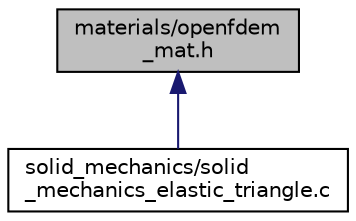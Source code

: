 digraph "materials/openfdem_mat.h"
{
 // LATEX_PDF_SIZE
  edge [fontname="Helvetica",fontsize="10",labelfontname="Helvetica",labelfontsize="10"];
  node [fontname="Helvetica",fontsize="10",shape=record];
  Node1 [label="materials/openfdem\l_mat.h",height=0.2,width=0.4,color="black", fillcolor="grey75", style="filled", fontcolor="black",tooltip=" "];
  Node1 -> Node2 [dir="back",color="midnightblue",fontsize="10",style="solid"];
  Node2 [label="solid_mechanics/solid\l_mechanics_elastic_triangle.c",height=0.2,width=0.4,color="black", fillcolor="white", style="filled",URL="$solid__mechanics__elastic__triangle_8c.html",tooltip=" "];
}
